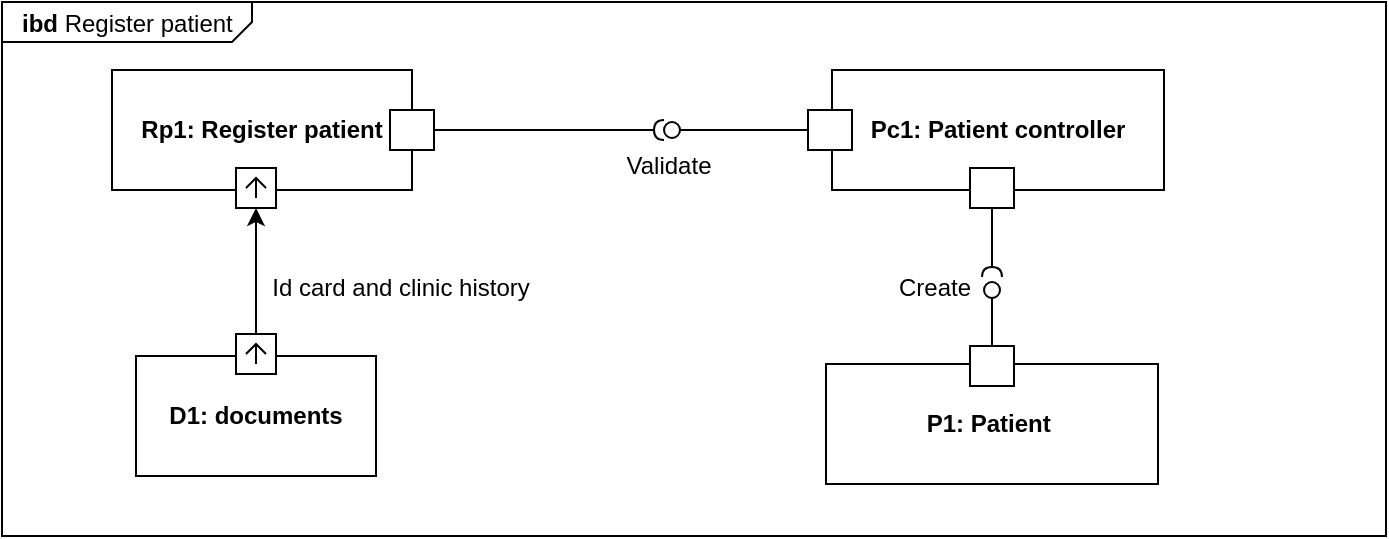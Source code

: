 <mxfile version="24.4.9" type="github">
  <diagram name="Page-1" id="ptyI1DgkGx-0nU6MzZ29">
    <mxGraphModel dx="2189" dy="954" grid="0" gridSize="10" guides="1" tooltips="1" connect="1" arrows="1" fold="1" page="0" pageScale="1" pageWidth="827" pageHeight="1169" math="0" shadow="0">
      <root>
        <mxCell id="0" />
        <mxCell id="1" parent="0" />
        <mxCell id="l48EKnDCiLtibXihTDYW-1" value="&lt;p style=&quot;margin:0px;margin-top:4px;margin-left:10px;text-align:left;&quot;&gt;&lt;b&gt;ibd&lt;/b&gt;&amp;nbsp;Register patient&lt;/p&gt;" style="html=1;shape=mxgraph.sysml.package;labelX=125.6;align=left;spacingLeft=10;html=1;overflow=fill;whiteSpace=wrap;recursiveResize=0;" parent="1" vertex="1">
          <mxGeometry x="-881" y="-356" width="692" height="267" as="geometry" />
        </mxCell>
        <mxCell id="l48EKnDCiLtibXihTDYW-2" style="rounded=0;orthogonalLoop=1;jettySize=auto;html=1;" parent="1" source="l48EKnDCiLtibXihTDYW-5" target="l48EKnDCiLtibXihTDYW-19" edge="1">
          <mxGeometry relative="1" as="geometry" />
        </mxCell>
        <mxCell id="l48EKnDCiLtibXihTDYW-3" value="" style="group" parent="1" vertex="1" connectable="0">
          <mxGeometry x="-814" y="-190" width="120" height="71" as="geometry" />
        </mxCell>
        <mxCell id="l48EKnDCiLtibXihTDYW-4" value="&lt;b&gt;D1: documents&lt;/b&gt;" style="rounded=0;whiteSpace=wrap;html=1;fillColor=none;container=0;" parent="l48EKnDCiLtibXihTDYW-3" vertex="1">
          <mxGeometry y="11" width="120" height="60" as="geometry" />
        </mxCell>
        <mxCell id="l48EKnDCiLtibXihTDYW-5" value="" style="html=1;shape=mxgraph.sysml.port;sysMLPortType=flowN;" parent="l48EKnDCiLtibXihTDYW-3" vertex="1">
          <mxGeometry x="50" width="20" height="20" as="geometry" />
        </mxCell>
        <mxCell id="l48EKnDCiLtibXihTDYW-6" value="Id card and clinic history" style="text;html=1;align=center;verticalAlign=middle;resizable=0;points=[];autosize=1;strokeColor=none;fillColor=none;" parent="1" vertex="1">
          <mxGeometry x="-756" y="-226" width="147" height="26" as="geometry" />
        </mxCell>
        <mxCell id="l48EKnDCiLtibXihTDYW-7" value="" style="endArrow=none;html=1;rounded=0;align=center;verticalAlign=top;endFill=0;labelBackgroundColor=none;endSize=2;" parent="1" source="l48EKnDCiLtibXihTDYW-23" target="l48EKnDCiLtibXihTDYW-8" edge="1">
          <mxGeometry relative="1" as="geometry">
            <mxPoint x="-492" y="-294" as="sourcePoint" />
          </mxGeometry>
        </mxCell>
        <mxCell id="l48EKnDCiLtibXihTDYW-8" value="" style="ellipse;html=1;fontSize=11;align=center;fillColor=none;points=[];aspect=fixed;resizable=0;verticalAlign=bottom;labelPosition=center;verticalLabelPosition=top;flipH=1;" parent="1" vertex="1">
          <mxGeometry x="-550" y="-296" width="8" height="8" as="geometry" />
        </mxCell>
        <mxCell id="l48EKnDCiLtibXihTDYW-9" value="" style="endArrow=none;html=1;rounded=0;align=center;verticalAlign=top;endFill=0;labelBackgroundColor=none;endSize=2;" parent="1" source="l48EKnDCiLtibXihTDYW-20" target="l48EKnDCiLtibXihTDYW-10" edge="1">
          <mxGeometry relative="1" as="geometry" />
        </mxCell>
        <mxCell id="l48EKnDCiLtibXihTDYW-10" value="" style="shape=requiredInterface;html=1;fontSize=11;align=center;fillColor=none;points=[];aspect=fixed;resizable=0;verticalAlign=bottom;labelPosition=center;verticalLabelPosition=top;flipH=1;rotation=0;" parent="1" vertex="1">
          <mxGeometry x="-555" y="-297" width="5" height="10" as="geometry" />
        </mxCell>
        <mxCell id="l48EKnDCiLtibXihTDYW-11" value="Validate" style="text;html=1;align=center;verticalAlign=middle;resizable=0;points=[];autosize=1;strokeColor=none;fillColor=none;" parent="1" vertex="1">
          <mxGeometry x="-578.5" y="-287" width="60" height="26" as="geometry" />
        </mxCell>
        <mxCell id="l48EKnDCiLtibXihTDYW-12" value="" style="endArrow=none;html=1;rounded=0;align=center;verticalAlign=top;endFill=0;labelBackgroundColor=none;endSize=2;" parent="1" source="l48EKnDCiLtibXihTDYW-27" target="l48EKnDCiLtibXihTDYW-13" edge="1">
          <mxGeometry relative="1" as="geometry">
            <mxPoint x="-433" y="-203" as="sourcePoint" />
          </mxGeometry>
        </mxCell>
        <mxCell id="l48EKnDCiLtibXihTDYW-13" value="" style="ellipse;html=1;fontSize=11;align=center;fillColor=none;points=[];aspect=fixed;resizable=0;verticalAlign=bottom;labelPosition=center;verticalLabelPosition=top;flipH=1;" parent="1" vertex="1">
          <mxGeometry x="-390" y="-216" width="8" height="8" as="geometry" />
        </mxCell>
        <mxCell id="l48EKnDCiLtibXihTDYW-14" value="" style="endArrow=none;html=1;rounded=0;align=center;verticalAlign=top;endFill=0;labelBackgroundColor=none;endSize=2;" parent="1" source="l48EKnDCiLtibXihTDYW-24" target="l48EKnDCiLtibXihTDYW-15" edge="1">
          <mxGeometry relative="1" as="geometry" />
        </mxCell>
        <mxCell id="l48EKnDCiLtibXihTDYW-15" value="" style="shape=requiredInterface;html=1;fontSize=11;align=center;fillColor=none;points=[];aspect=fixed;resizable=0;verticalAlign=bottom;labelPosition=center;verticalLabelPosition=top;flipH=1;rotation=90;" parent="1" vertex="1">
          <mxGeometry x="-388.5" y="-226" width="5" height="10" as="geometry" />
        </mxCell>
        <mxCell id="l48EKnDCiLtibXihTDYW-16" value="Create" style="text;html=1;align=center;verticalAlign=middle;resizable=0;points=[];autosize=1;strokeColor=none;fillColor=none;" parent="1" vertex="1">
          <mxGeometry x="-442.5" y="-226" width="54" height="26" as="geometry" />
        </mxCell>
        <mxCell id="l48EKnDCiLtibXihTDYW-17" value="" style="group" parent="1" vertex="1" connectable="0">
          <mxGeometry x="-826" y="-322" width="161" height="69" as="geometry" />
        </mxCell>
        <mxCell id="l48EKnDCiLtibXihTDYW-18" value="&lt;b&gt;Rp1: Register patient&lt;/b&gt;" style="rounded=0;whiteSpace=wrap;html=1;fillColor=none;container=0;" parent="l48EKnDCiLtibXihTDYW-17" vertex="1">
          <mxGeometry width="150" height="60" as="geometry" />
        </mxCell>
        <mxCell id="l48EKnDCiLtibXihTDYW-19" value="" style="html=1;shape=mxgraph.sysml.port;sysMLPortType=flowN;container=0;" parent="l48EKnDCiLtibXihTDYW-17" vertex="1">
          <mxGeometry x="62" y="49" width="20" height="20" as="geometry" />
        </mxCell>
        <mxCell id="l48EKnDCiLtibXihTDYW-20" value="" style="html=1;rounded=0;container=0;" parent="l48EKnDCiLtibXihTDYW-17" vertex="1">
          <mxGeometry x="139" y="20" width="22" height="20" as="geometry" />
        </mxCell>
        <mxCell id="l48EKnDCiLtibXihTDYW-21" value="" style="group" parent="1" vertex="1" connectable="0">
          <mxGeometry x="-478" y="-322" width="178" height="69" as="geometry" />
        </mxCell>
        <mxCell id="l48EKnDCiLtibXihTDYW-22" value="&lt;b&gt;Pc1: Patient controller&lt;/b&gt;" style="rounded=0;whiteSpace=wrap;html=1;fillColor=none;container=0;" parent="l48EKnDCiLtibXihTDYW-21" vertex="1">
          <mxGeometry x="12" width="166" height="60" as="geometry" />
        </mxCell>
        <mxCell id="l48EKnDCiLtibXihTDYW-23" value="" style="html=1;rounded=0;fillColor=default;" parent="l48EKnDCiLtibXihTDYW-21" vertex="1">
          <mxGeometry y="20" width="22" height="20" as="geometry" />
        </mxCell>
        <mxCell id="l48EKnDCiLtibXihTDYW-24" value="" style="html=1;rounded=0;container=0;" parent="l48EKnDCiLtibXihTDYW-21" vertex="1">
          <mxGeometry x="81" y="49" width="22" height="20" as="geometry" />
        </mxCell>
        <mxCell id="l48EKnDCiLtibXihTDYW-25" value="" style="group" parent="1" vertex="1" connectable="0">
          <mxGeometry x="-469" y="-184" width="166" height="69" as="geometry" />
        </mxCell>
        <mxCell id="l48EKnDCiLtibXihTDYW-26" value="&lt;b&gt;P1: Patient&amp;nbsp;&lt;/b&gt;" style="rounded=0;whiteSpace=wrap;html=1;fillColor=none;container=0;" parent="l48EKnDCiLtibXihTDYW-25" vertex="1">
          <mxGeometry y="9" width="166" height="60" as="geometry" />
        </mxCell>
        <mxCell id="l48EKnDCiLtibXihTDYW-27" value="" style="html=1;rounded=0;fillColor=default;" parent="l48EKnDCiLtibXihTDYW-25" vertex="1">
          <mxGeometry x="72" width="22" height="20" as="geometry" />
        </mxCell>
      </root>
    </mxGraphModel>
  </diagram>
</mxfile>
